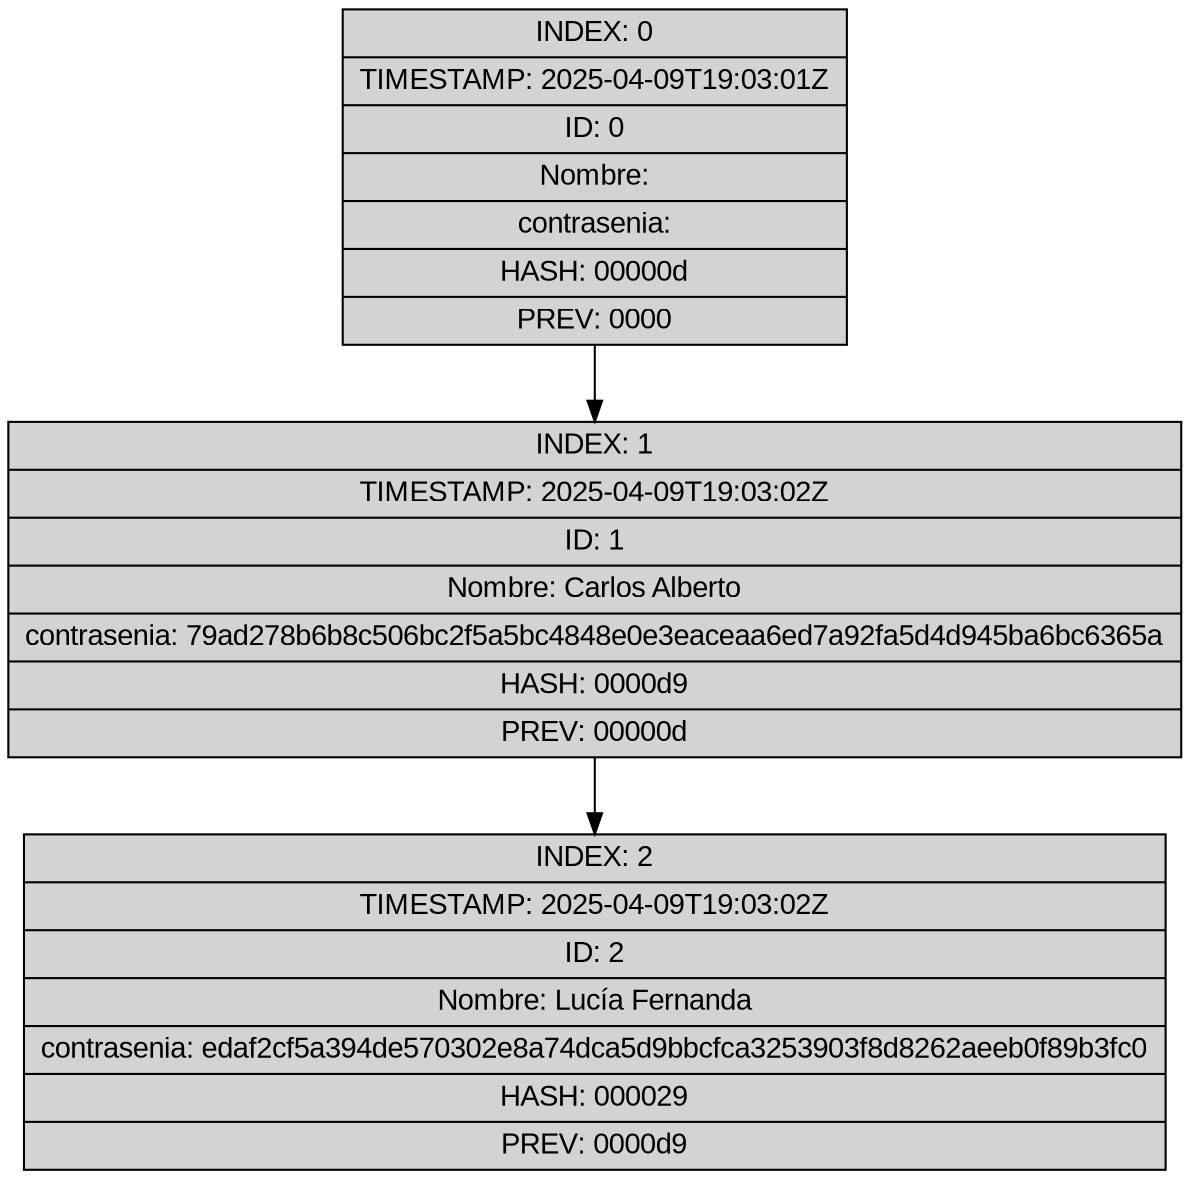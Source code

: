 digraph Blockchain {
    node [shape=record, style=filled, fontname="Arial"];
    Block0 [label="{ INDEX: 2 | TIMESTAMP: 2025-04-09T19:03:02Z | ID: 2 | Nombre: Lucía Fernanda| contrasenia: edaf2cf5a394de570302e8a74dca5d9bbcfca3253903f8d8262aeeb0f89b3fc0 | HASH: 000029 | PREV: 0000d9 }"];
    Block1 [label="{ INDEX: 1 | TIMESTAMP: 2025-04-09T19:03:02Z | ID: 1 | Nombre: Carlos Alberto| contrasenia: 79ad278b6b8c506bc2f5a5bc4848e0e3eaceaa6ed7a92fa5d4d945ba6bc6365a | HASH: 0000d9 | PREV: 00000d }"];
    Block1 -> Block0;
    Block2 [label="{ INDEX: 0 | TIMESTAMP: 2025-04-09T19:03:01Z | ID: 0 | Nombre: | contrasenia:  | HASH: 00000d | PREV: 0000 }"];
    Block2 -> Block1;
}
